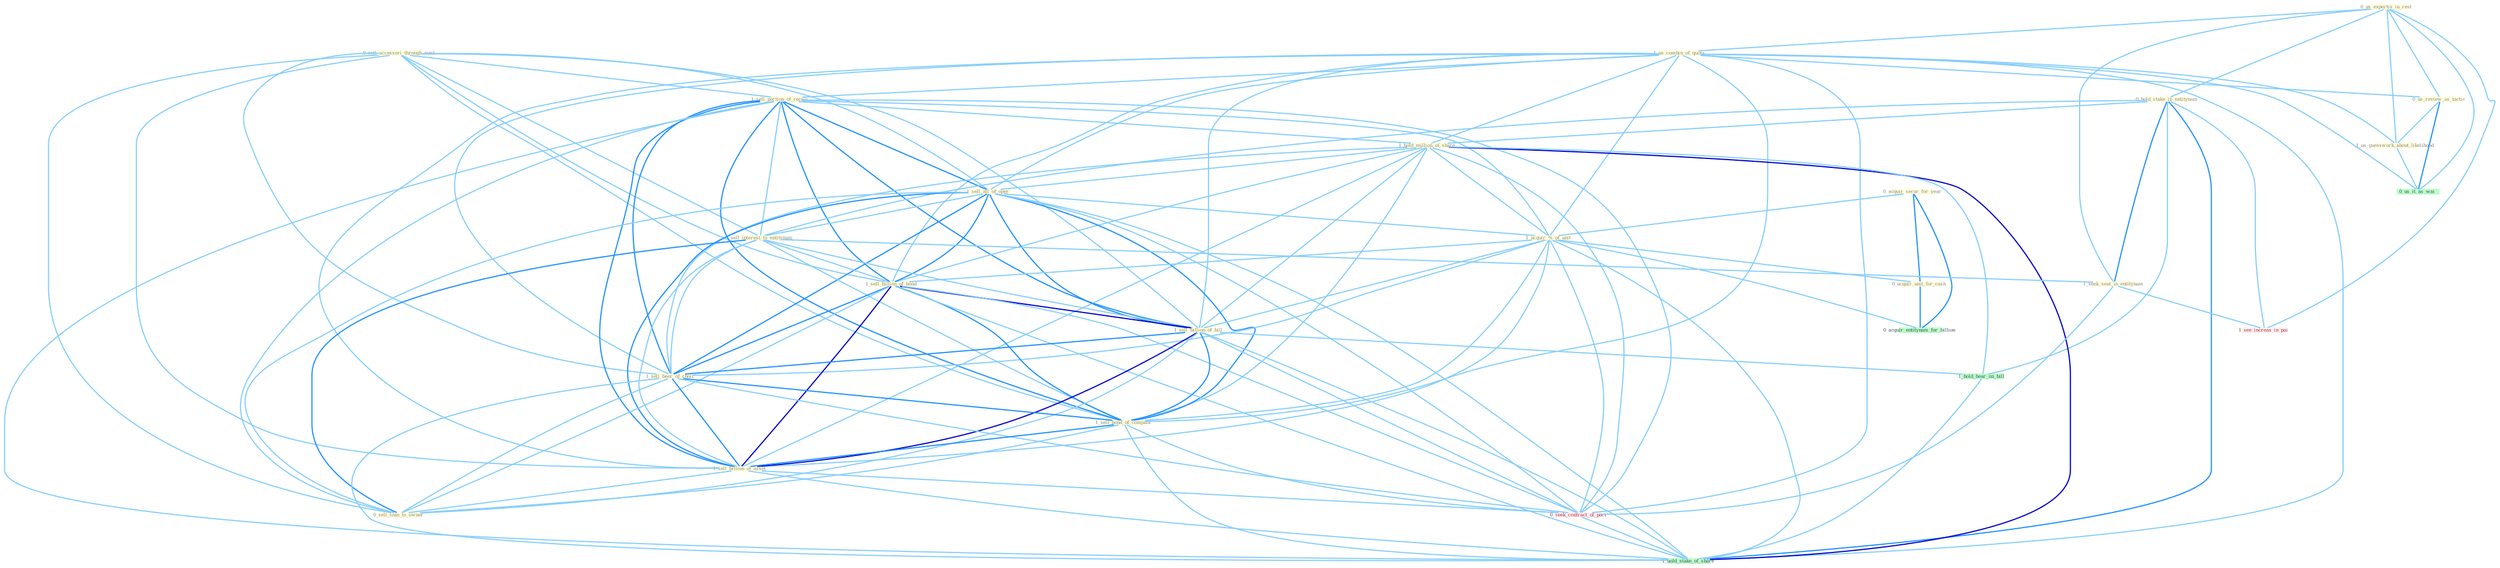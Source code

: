Graph G{ 
    node
    [shape=polygon,style=filled,width=.5,height=.06,color="#BDFCC9",fixedsize=true,fontsize=4,
    fontcolor="#2f4f4f"];
    {node
    [color="#ffffe0", fontcolor="#8b7d6b"] "0_sell_accessori_through_mail " "0_us_expertis_in_rest " "1_us_combin_of_quota " "1_sell_portion_of_receiv " "0_acquir_secur_for_year " "0_us_review_as_tactic " "0_hold_stake_in_entitynam " "1_hold_million_of_share " "1_sell_all_of_oper " "0_sell_interest_to_entitynam " "1_seek_seat_in_entitynam " "1_acquir_%_of_unit " "1_us_guesswork_about_likelihood " "1_sell_billion_of_bond " "1_sell_billion_of_bill " "1_sell_beer_of_choic " "1_sell_bond_of_compani " "1_sell_billion_of_asset " "0_sell_loan_to_owner " "0_acquir_unit_for_cash "}
{node [color="#fff0f5", fontcolor="#b22222"] "0_seek_contract_of_pact " "1_see_increas_in_pai "}
edge [color="#B0E2FF"];

	"0_sell_accessori_through_mail " -- "1_sell_portion_of_receiv " [w="1", color="#87cefa" ];
	"0_sell_accessori_through_mail " -- "1_sell_all_of_oper " [w="1", color="#87cefa" ];
	"0_sell_accessori_through_mail " -- "0_sell_interest_to_entitynam " [w="1", color="#87cefa" ];
	"0_sell_accessori_through_mail " -- "1_sell_billion_of_bond " [w="1", color="#87cefa" ];
	"0_sell_accessori_through_mail " -- "1_sell_billion_of_bill " [w="1", color="#87cefa" ];
	"0_sell_accessori_through_mail " -- "1_sell_beer_of_choic " [w="1", color="#87cefa" ];
	"0_sell_accessori_through_mail " -- "1_sell_bond_of_compani " [w="1", color="#87cefa" ];
	"0_sell_accessori_through_mail " -- "1_sell_billion_of_asset " [w="1", color="#87cefa" ];
	"0_sell_accessori_through_mail " -- "0_sell_loan_to_owner " [w="1", color="#87cefa" ];
	"0_us_expertis_in_rest " -- "1_us_combin_of_quota " [w="1", color="#87cefa" ];
	"0_us_expertis_in_rest " -- "0_us_review_as_tactic " [w="1", color="#87cefa" ];
	"0_us_expertis_in_rest " -- "0_hold_stake_in_entitynam " [w="1", color="#87cefa" ];
	"0_us_expertis_in_rest " -- "1_seek_seat_in_entitynam " [w="1", color="#87cefa" ];
	"0_us_expertis_in_rest " -- "1_us_guesswork_about_likelihood " [w="1", color="#87cefa" ];
	"0_us_expertis_in_rest " -- "0_us_it_as_wai " [w="1", color="#87cefa" ];
	"0_us_expertis_in_rest " -- "1_see_increas_in_pai " [w="1", color="#87cefa" ];
	"1_us_combin_of_quota " -- "1_sell_portion_of_receiv " [w="1", color="#87cefa" ];
	"1_us_combin_of_quota " -- "0_us_review_as_tactic " [w="1", color="#87cefa" ];
	"1_us_combin_of_quota " -- "1_hold_million_of_share " [w="1", color="#87cefa" ];
	"1_us_combin_of_quota " -- "1_sell_all_of_oper " [w="1", color="#87cefa" ];
	"1_us_combin_of_quota " -- "1_acquir_%_of_unit " [w="1", color="#87cefa" ];
	"1_us_combin_of_quota " -- "1_us_guesswork_about_likelihood " [w="1", color="#87cefa" ];
	"1_us_combin_of_quota " -- "1_sell_billion_of_bond " [w="1", color="#87cefa" ];
	"1_us_combin_of_quota " -- "1_sell_billion_of_bill " [w="1", color="#87cefa" ];
	"1_us_combin_of_quota " -- "1_sell_beer_of_choic " [w="1", color="#87cefa" ];
	"1_us_combin_of_quota " -- "1_sell_bond_of_compani " [w="1", color="#87cefa" ];
	"1_us_combin_of_quota " -- "1_sell_billion_of_asset " [w="1", color="#87cefa" ];
	"1_us_combin_of_quota " -- "0_seek_contract_of_pact " [w="1", color="#87cefa" ];
	"1_us_combin_of_quota " -- "0_us_it_as_wai " [w="1", color="#87cefa" ];
	"1_us_combin_of_quota " -- "1_hold_stake_of_share " [w="1", color="#87cefa" ];
	"1_sell_portion_of_receiv " -- "1_hold_million_of_share " [w="1", color="#87cefa" ];
	"1_sell_portion_of_receiv " -- "1_sell_all_of_oper " [w="2", color="#1e90ff" , len=0.8];
	"1_sell_portion_of_receiv " -- "0_sell_interest_to_entitynam " [w="1", color="#87cefa" ];
	"1_sell_portion_of_receiv " -- "1_acquir_%_of_unit " [w="1", color="#87cefa" ];
	"1_sell_portion_of_receiv " -- "1_sell_billion_of_bond " [w="2", color="#1e90ff" , len=0.8];
	"1_sell_portion_of_receiv " -- "1_sell_billion_of_bill " [w="2", color="#1e90ff" , len=0.8];
	"1_sell_portion_of_receiv " -- "1_sell_beer_of_choic " [w="2", color="#1e90ff" , len=0.8];
	"1_sell_portion_of_receiv " -- "1_sell_bond_of_compani " [w="2", color="#1e90ff" , len=0.8];
	"1_sell_portion_of_receiv " -- "1_sell_billion_of_asset " [w="2", color="#1e90ff" , len=0.8];
	"1_sell_portion_of_receiv " -- "0_sell_loan_to_owner " [w="1", color="#87cefa" ];
	"1_sell_portion_of_receiv " -- "0_seek_contract_of_pact " [w="1", color="#87cefa" ];
	"1_sell_portion_of_receiv " -- "1_hold_stake_of_share " [w="1", color="#87cefa" ];
	"0_acquir_secur_for_year " -- "1_acquir_%_of_unit " [w="1", color="#87cefa" ];
	"0_acquir_secur_for_year " -- "0_acquir_unit_for_cash " [w="2", color="#1e90ff" , len=0.8];
	"0_acquir_secur_for_year " -- "0_acquir_entitynam_for_billion " [w="2", color="#1e90ff" , len=0.8];
	"0_us_review_as_tactic " -- "1_us_guesswork_about_likelihood " [w="1", color="#87cefa" ];
	"0_us_review_as_tactic " -- "0_us_it_as_wai " [w="2", color="#1e90ff" , len=0.8];
	"0_hold_stake_in_entitynam " -- "1_hold_million_of_share " [w="1", color="#87cefa" ];
	"0_hold_stake_in_entitynam " -- "0_sell_interest_to_entitynam " [w="1", color="#87cefa" ];
	"0_hold_stake_in_entitynam " -- "1_seek_seat_in_entitynam " [w="2", color="#1e90ff" , len=0.8];
	"0_hold_stake_in_entitynam " -- "1_see_increas_in_pai " [w="1", color="#87cefa" ];
	"0_hold_stake_in_entitynam " -- "1_hold_hear_on_bill " [w="1", color="#87cefa" ];
	"0_hold_stake_in_entitynam " -- "1_hold_stake_of_share " [w="2", color="#1e90ff" , len=0.8];
	"1_hold_million_of_share " -- "1_sell_all_of_oper " [w="1", color="#87cefa" ];
	"1_hold_million_of_share " -- "1_acquir_%_of_unit " [w="1", color="#87cefa" ];
	"1_hold_million_of_share " -- "1_sell_billion_of_bond " [w="1", color="#87cefa" ];
	"1_hold_million_of_share " -- "1_sell_billion_of_bill " [w="1", color="#87cefa" ];
	"1_hold_million_of_share " -- "1_sell_beer_of_choic " [w="1", color="#87cefa" ];
	"1_hold_million_of_share " -- "1_sell_bond_of_compani " [w="1", color="#87cefa" ];
	"1_hold_million_of_share " -- "1_sell_billion_of_asset " [w="1", color="#87cefa" ];
	"1_hold_million_of_share " -- "0_seek_contract_of_pact " [w="1", color="#87cefa" ];
	"1_hold_million_of_share " -- "1_hold_hear_on_bill " [w="1", color="#87cefa" ];
	"1_hold_million_of_share " -- "1_hold_stake_of_share " [w="3", color="#0000cd" , len=0.6];
	"1_sell_all_of_oper " -- "0_sell_interest_to_entitynam " [w="1", color="#87cefa" ];
	"1_sell_all_of_oper " -- "1_acquir_%_of_unit " [w="1", color="#87cefa" ];
	"1_sell_all_of_oper " -- "1_sell_billion_of_bond " [w="2", color="#1e90ff" , len=0.8];
	"1_sell_all_of_oper " -- "1_sell_billion_of_bill " [w="2", color="#1e90ff" , len=0.8];
	"1_sell_all_of_oper " -- "1_sell_beer_of_choic " [w="2", color="#1e90ff" , len=0.8];
	"1_sell_all_of_oper " -- "1_sell_bond_of_compani " [w="2", color="#1e90ff" , len=0.8];
	"1_sell_all_of_oper " -- "1_sell_billion_of_asset " [w="2", color="#1e90ff" , len=0.8];
	"1_sell_all_of_oper " -- "0_sell_loan_to_owner " [w="1", color="#87cefa" ];
	"1_sell_all_of_oper " -- "0_seek_contract_of_pact " [w="1", color="#87cefa" ];
	"1_sell_all_of_oper " -- "1_hold_stake_of_share " [w="1", color="#87cefa" ];
	"0_sell_interest_to_entitynam " -- "1_seek_seat_in_entitynam " [w="1", color="#87cefa" ];
	"0_sell_interest_to_entitynam " -- "1_sell_billion_of_bond " [w="1", color="#87cefa" ];
	"0_sell_interest_to_entitynam " -- "1_sell_billion_of_bill " [w="1", color="#87cefa" ];
	"0_sell_interest_to_entitynam " -- "1_sell_beer_of_choic " [w="1", color="#87cefa" ];
	"0_sell_interest_to_entitynam " -- "1_sell_bond_of_compani " [w="1", color="#87cefa" ];
	"0_sell_interest_to_entitynam " -- "1_sell_billion_of_asset " [w="1", color="#87cefa" ];
	"0_sell_interest_to_entitynam " -- "0_sell_loan_to_owner " [w="2", color="#1e90ff" , len=0.8];
	"1_seek_seat_in_entitynam " -- "0_seek_contract_of_pact " [w="1", color="#87cefa" ];
	"1_seek_seat_in_entitynam " -- "1_see_increas_in_pai " [w="1", color="#87cefa" ];
	"1_acquir_%_of_unit " -- "1_sell_billion_of_bond " [w="1", color="#87cefa" ];
	"1_acquir_%_of_unit " -- "1_sell_billion_of_bill " [w="1", color="#87cefa" ];
	"1_acquir_%_of_unit " -- "1_sell_beer_of_choic " [w="1", color="#87cefa" ];
	"1_acquir_%_of_unit " -- "1_sell_bond_of_compani " [w="1", color="#87cefa" ];
	"1_acquir_%_of_unit " -- "1_sell_billion_of_asset " [w="1", color="#87cefa" ];
	"1_acquir_%_of_unit " -- "0_acquir_unit_for_cash " [w="1", color="#87cefa" ];
	"1_acquir_%_of_unit " -- "0_seek_contract_of_pact " [w="1", color="#87cefa" ];
	"1_acquir_%_of_unit " -- "0_acquir_entitynam_for_billion " [w="1", color="#87cefa" ];
	"1_acquir_%_of_unit " -- "1_hold_stake_of_share " [w="1", color="#87cefa" ];
	"1_us_guesswork_about_likelihood " -- "0_us_it_as_wai " [w="1", color="#87cefa" ];
	"1_sell_billion_of_bond " -- "1_sell_billion_of_bill " [w="3", color="#0000cd" , len=0.6];
	"1_sell_billion_of_bond " -- "1_sell_beer_of_choic " [w="2", color="#1e90ff" , len=0.8];
	"1_sell_billion_of_bond " -- "1_sell_bond_of_compani " [w="2", color="#1e90ff" , len=0.8];
	"1_sell_billion_of_bond " -- "1_sell_billion_of_asset " [w="3", color="#0000cd" , len=0.6];
	"1_sell_billion_of_bond " -- "0_sell_loan_to_owner " [w="1", color="#87cefa" ];
	"1_sell_billion_of_bond " -- "0_seek_contract_of_pact " [w="1", color="#87cefa" ];
	"1_sell_billion_of_bond " -- "1_hold_stake_of_share " [w="1", color="#87cefa" ];
	"1_sell_billion_of_bill " -- "1_sell_beer_of_choic " [w="2", color="#1e90ff" , len=0.8];
	"1_sell_billion_of_bill " -- "1_sell_bond_of_compani " [w="2", color="#1e90ff" , len=0.8];
	"1_sell_billion_of_bill " -- "1_sell_billion_of_asset " [w="3", color="#0000cd" , len=0.6];
	"1_sell_billion_of_bill " -- "0_sell_loan_to_owner " [w="1", color="#87cefa" ];
	"1_sell_billion_of_bill " -- "0_seek_contract_of_pact " [w="1", color="#87cefa" ];
	"1_sell_billion_of_bill " -- "1_hold_hear_on_bill " [w="1", color="#87cefa" ];
	"1_sell_billion_of_bill " -- "1_hold_stake_of_share " [w="1", color="#87cefa" ];
	"1_sell_beer_of_choic " -- "1_sell_bond_of_compani " [w="2", color="#1e90ff" , len=0.8];
	"1_sell_beer_of_choic " -- "1_sell_billion_of_asset " [w="2", color="#1e90ff" , len=0.8];
	"1_sell_beer_of_choic " -- "0_sell_loan_to_owner " [w="1", color="#87cefa" ];
	"1_sell_beer_of_choic " -- "0_seek_contract_of_pact " [w="1", color="#87cefa" ];
	"1_sell_beer_of_choic " -- "1_hold_stake_of_share " [w="1", color="#87cefa" ];
	"1_sell_bond_of_compani " -- "1_sell_billion_of_asset " [w="2", color="#1e90ff" , len=0.8];
	"1_sell_bond_of_compani " -- "0_sell_loan_to_owner " [w="1", color="#87cefa" ];
	"1_sell_bond_of_compani " -- "0_seek_contract_of_pact " [w="1", color="#87cefa" ];
	"1_sell_bond_of_compani " -- "1_hold_stake_of_share " [w="1", color="#87cefa" ];
	"1_sell_billion_of_asset " -- "0_sell_loan_to_owner " [w="1", color="#87cefa" ];
	"1_sell_billion_of_asset " -- "0_seek_contract_of_pact " [w="1", color="#87cefa" ];
	"1_sell_billion_of_asset " -- "1_hold_stake_of_share " [w="1", color="#87cefa" ];
	"0_acquir_unit_for_cash " -- "0_acquir_entitynam_for_billion " [w="2", color="#1e90ff" , len=0.8];
	"0_seek_contract_of_pact " -- "1_hold_stake_of_share " [w="1", color="#87cefa" ];
	"1_hold_hear_on_bill " -- "1_hold_stake_of_share " [w="1", color="#87cefa" ];
}